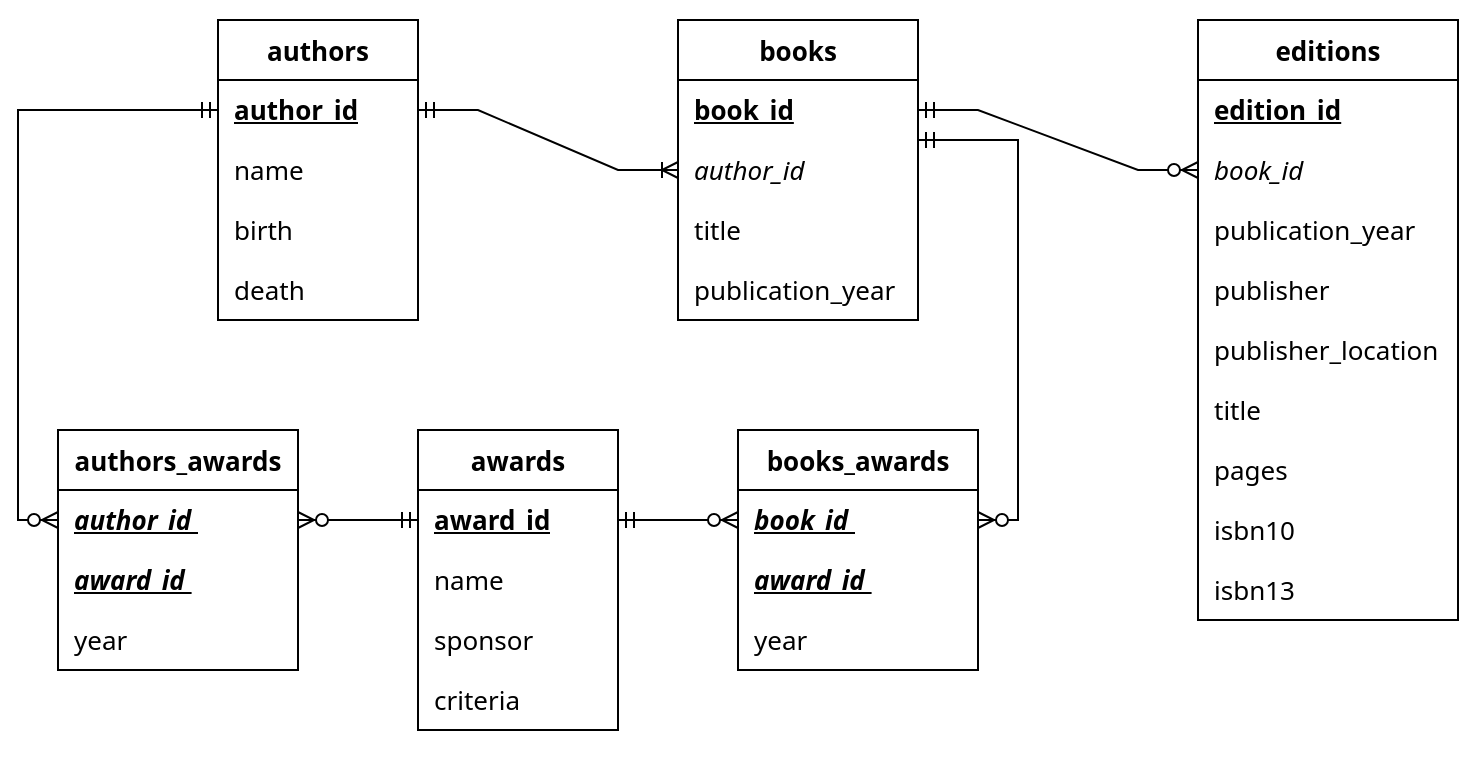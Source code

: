 <mxfile version="20.2.2" type="device"><diagram id="R2lEEEUBdFMjLlhIrx00" name="Page-1"><mxGraphModel dx="1179" dy="636" grid="1" gridSize="10" guides="1" tooltips="1" connect="1" arrows="1" fold="1" page="1" pageScale="1" pageWidth="850" pageHeight="1100" math="0" shadow="0" extFonts="Permanent Marker^https://fonts.googleapis.com/css?family=Permanent+Marker"><root><mxCell id="0"/><mxCell id="1" parent="0"/><mxCell id="s_assCu_Mi-pyKHWBQ4d-5" value="editions" style="shape=table;startSize=30;container=1;collapsible=0;childLayout=tableLayout;fixedRows=1;rowLines=0;fontStyle=1;align=center;pointerEvents=1;fontColor=default;strokeColor=default;fillColor=default;fontFamily=Noto Sans;fontSource=https%3A%2F%2Ffonts.googleapis.com%2Fcss%3Ffamily%3DNoto%2BSans;fontSize=13;" parent="1" vertex="1"><mxGeometry x="640" y="40" width="130" height="300" as="geometry"/></mxCell><mxCell id="s_assCu_Mi-pyKHWBQ4d-6" value="" style="shape=partialRectangle;html=1;whiteSpace=wrap;collapsible=0;dropTarget=0;pointerEvents=1;fillColor=none;top=0;left=0;bottom=0;right=0;points=[[0,0.5],[1,0.5]];portConstraint=eastwest;fontColor=default;strokeColor=default;fontFamily=Noto Sans;fontSource=https%3A%2F%2Ffonts.googleapis.com%2Fcss%3Ffamily%3DNoto%2BSans;fontSize=13;" parent="s_assCu_Mi-pyKHWBQ4d-5" vertex="1"><mxGeometry y="30" width="130" height="30" as="geometry"/></mxCell><mxCell id="s_assCu_Mi-pyKHWBQ4d-7" value="&lt;b style=&quot;font-size: 13px;&quot;&gt;&lt;u style=&quot;font-size: 13px;&quot;&gt;edition_id&lt;/u&gt;&lt;/b&gt;" style="shape=partialRectangle;html=1;whiteSpace=wrap;connectable=0;fillColor=none;top=0;left=0;bottom=0;right=0;align=left;spacingLeft=6;overflow=hidden;pointerEvents=1;fontColor=default;strokeColor=default;fontFamily=Noto Sans;fontSource=https%3A%2F%2Ffonts.googleapis.com%2Fcss%3Ffamily%3DNoto%2BSans;fontSize=13;" parent="s_assCu_Mi-pyKHWBQ4d-6" vertex="1"><mxGeometry width="130" height="30" as="geometry"><mxRectangle width="130" height="30" as="alternateBounds"/></mxGeometry></mxCell><mxCell id="s_assCu_Mi-pyKHWBQ4d-8" value="" style="shape=partialRectangle;html=1;whiteSpace=wrap;collapsible=0;dropTarget=0;pointerEvents=1;fillColor=none;top=0;left=0;bottom=0;right=0;points=[[0,0.5],[1,0.5]];portConstraint=eastwest;fontColor=default;strokeColor=default;fontFamily=Noto Sans;fontSource=https%3A%2F%2Ffonts.googleapis.com%2Fcss%3Ffamily%3DNoto%2BSans;fontSize=13;" parent="s_assCu_Mi-pyKHWBQ4d-5" vertex="1"><mxGeometry y="60" width="130" height="30" as="geometry"/></mxCell><mxCell id="s_assCu_Mi-pyKHWBQ4d-9" value="&lt;i&gt;book_id&amp;nbsp; &amp;nbsp;&lt;/i&gt;" style="shape=partialRectangle;html=1;whiteSpace=wrap;connectable=0;fillColor=none;top=0;left=0;bottom=0;right=0;align=left;spacingLeft=6;overflow=hidden;pointerEvents=1;fontColor=default;strokeColor=default;fontFamily=Noto Sans;fontSource=https%3A%2F%2Ffonts.googleapis.com%2Fcss%3Ffamily%3DNoto%2BSans;fontSize=13;" parent="s_assCu_Mi-pyKHWBQ4d-8" vertex="1"><mxGeometry width="130" height="30" as="geometry"><mxRectangle width="130" height="30" as="alternateBounds"/></mxGeometry></mxCell><mxCell id="s_assCu_Mi-pyKHWBQ4d-10" style="shape=partialRectangle;html=1;whiteSpace=wrap;collapsible=0;dropTarget=0;pointerEvents=1;fillColor=none;top=0;left=0;bottom=0;right=0;points=[[0,0.5],[1,0.5]];portConstraint=eastwest;fontColor=default;strokeColor=default;fontFamily=Noto Sans;fontSource=https%3A%2F%2Ffonts.googleapis.com%2Fcss%3Ffamily%3DNoto%2BSans;fontSize=13;" parent="s_assCu_Mi-pyKHWBQ4d-5" vertex="1"><mxGeometry y="90" width="130" height="30" as="geometry"/></mxCell><mxCell id="s_assCu_Mi-pyKHWBQ4d-11" value="publication_year" style="shape=partialRectangle;html=1;whiteSpace=wrap;connectable=0;fillColor=none;top=0;left=0;bottom=0;right=0;align=left;spacingLeft=6;overflow=hidden;pointerEvents=1;fontColor=default;strokeColor=default;fontFamily=Noto Sans;fontSource=https%3A%2F%2Ffonts.googleapis.com%2Fcss%3Ffamily%3DNoto%2BSans;fontSize=13;" parent="s_assCu_Mi-pyKHWBQ4d-10" vertex="1"><mxGeometry width="130" height="30" as="geometry"><mxRectangle width="130" height="30" as="alternateBounds"/></mxGeometry></mxCell><mxCell id="s_assCu_Mi-pyKHWBQ4d-12" style="shape=partialRectangle;html=1;whiteSpace=wrap;collapsible=0;dropTarget=0;pointerEvents=1;fillColor=none;top=0;left=0;bottom=0;right=0;points=[[0,0.5],[1,0.5]];portConstraint=eastwest;fontColor=default;strokeColor=default;fontFamily=Noto Sans;fontSource=https%3A%2F%2Ffonts.googleapis.com%2Fcss%3Ffamily%3DNoto%2BSans;fontSize=13;" parent="s_assCu_Mi-pyKHWBQ4d-5" vertex="1"><mxGeometry y="120" width="130" height="30" as="geometry"/></mxCell><mxCell id="s_assCu_Mi-pyKHWBQ4d-13" value="publisher" style="shape=partialRectangle;html=1;whiteSpace=wrap;connectable=0;fillColor=none;top=0;left=0;bottom=0;right=0;align=left;spacingLeft=6;overflow=hidden;pointerEvents=1;fontColor=default;strokeColor=default;fontFamily=Noto Sans;fontSource=https%3A%2F%2Ffonts.googleapis.com%2Fcss%3Ffamily%3DNoto%2BSans;fontSize=13;" parent="s_assCu_Mi-pyKHWBQ4d-12" vertex="1"><mxGeometry width="130" height="30" as="geometry"><mxRectangle width="130" height="30" as="alternateBounds"/></mxGeometry></mxCell><mxCell id="s_assCu_Mi-pyKHWBQ4d-14" style="shape=partialRectangle;html=1;whiteSpace=wrap;collapsible=0;dropTarget=0;pointerEvents=1;fillColor=none;top=0;left=0;bottom=0;right=0;points=[[0,0.5],[1,0.5]];portConstraint=eastwest;fontColor=default;strokeColor=default;fontFamily=Noto Sans;fontSource=https%3A%2F%2Ffonts.googleapis.com%2Fcss%3Ffamily%3DNoto%2BSans;fontSize=13;" parent="s_assCu_Mi-pyKHWBQ4d-5" vertex="1"><mxGeometry y="150" width="130" height="30" as="geometry"/></mxCell><mxCell id="s_assCu_Mi-pyKHWBQ4d-15" value="publisher_location" style="shape=partialRectangle;html=1;whiteSpace=wrap;connectable=0;fillColor=none;top=0;left=0;bottom=0;right=0;align=left;spacingLeft=6;overflow=hidden;pointerEvents=1;fontColor=default;strokeColor=default;fontFamily=Noto Sans;fontSource=https%3A%2F%2Ffonts.googleapis.com%2Fcss%3Ffamily%3DNoto%2BSans;fontSize=13;" parent="s_assCu_Mi-pyKHWBQ4d-14" vertex="1"><mxGeometry width="130" height="30" as="geometry"><mxRectangle width="130" height="30" as="alternateBounds"/></mxGeometry></mxCell><mxCell id="s_assCu_Mi-pyKHWBQ4d-29" style="shape=partialRectangle;html=1;whiteSpace=wrap;collapsible=0;dropTarget=0;pointerEvents=1;fillColor=none;top=0;left=0;bottom=0;right=0;points=[[0,0.5],[1,0.5]];portConstraint=eastwest;fontColor=default;strokeColor=default;fontFamily=Noto Sans;fontSource=https%3A%2F%2Ffonts.googleapis.com%2Fcss%3Ffamily%3DNoto%2BSans;fontSize=13;" parent="s_assCu_Mi-pyKHWBQ4d-5" vertex="1"><mxGeometry y="180" width="130" height="30" as="geometry"/></mxCell><mxCell id="s_assCu_Mi-pyKHWBQ4d-30" value="title" style="shape=partialRectangle;html=1;whiteSpace=wrap;connectable=0;fillColor=none;top=0;left=0;bottom=0;right=0;align=left;spacingLeft=6;overflow=hidden;pointerEvents=1;fontColor=default;strokeColor=default;fontFamily=Noto Sans;fontSource=https%3A%2F%2Ffonts.googleapis.com%2Fcss%3Ffamily%3DNoto%2BSans;fontSize=13;" parent="s_assCu_Mi-pyKHWBQ4d-29" vertex="1"><mxGeometry width="130" height="30" as="geometry"><mxRectangle width="130" height="30" as="alternateBounds"/></mxGeometry></mxCell><mxCell id="s_assCu_Mi-pyKHWBQ4d-27" style="shape=partialRectangle;html=1;whiteSpace=wrap;collapsible=0;dropTarget=0;pointerEvents=1;fillColor=none;top=0;left=0;bottom=0;right=0;points=[[0,0.5],[1,0.5]];portConstraint=eastwest;fontColor=default;strokeColor=default;fontFamily=Noto Sans;fontSource=https%3A%2F%2Ffonts.googleapis.com%2Fcss%3Ffamily%3DNoto%2BSans;fontSize=13;" parent="s_assCu_Mi-pyKHWBQ4d-5" vertex="1"><mxGeometry y="210" width="130" height="30" as="geometry"/></mxCell><mxCell id="s_assCu_Mi-pyKHWBQ4d-28" value="pages" style="shape=partialRectangle;html=1;whiteSpace=wrap;connectable=0;fillColor=none;top=0;left=0;bottom=0;right=0;align=left;spacingLeft=6;overflow=hidden;pointerEvents=1;fontColor=default;strokeColor=default;fontFamily=Noto Sans;fontSource=https%3A%2F%2Ffonts.googleapis.com%2Fcss%3Ffamily%3DNoto%2BSans;fontSize=13;" parent="s_assCu_Mi-pyKHWBQ4d-27" vertex="1"><mxGeometry width="130" height="30" as="geometry"><mxRectangle width="130" height="30" as="alternateBounds"/></mxGeometry></mxCell><mxCell id="j5oCch7oMwzN3shO4Bd4-22" style="shape=partialRectangle;html=1;whiteSpace=wrap;collapsible=0;dropTarget=0;pointerEvents=1;fillColor=none;top=0;left=0;bottom=0;right=0;points=[[0,0.5],[1,0.5]];portConstraint=eastwest;fontColor=default;strokeColor=default;fontFamily=Noto Sans;fontSource=https%3A%2F%2Ffonts.googleapis.com%2Fcss%3Ffamily%3DNoto%2BSans;fontSize=13;" parent="s_assCu_Mi-pyKHWBQ4d-5" vertex="1"><mxGeometry y="240" width="130" height="30" as="geometry"/></mxCell><mxCell id="j5oCch7oMwzN3shO4Bd4-23" value="isbn10" style="shape=partialRectangle;html=1;whiteSpace=wrap;connectable=0;fillColor=none;top=0;left=0;bottom=0;right=0;align=left;spacingLeft=6;overflow=hidden;pointerEvents=1;fontColor=default;strokeColor=default;fontFamily=Noto Sans;fontSource=https%3A%2F%2Ffonts.googleapis.com%2Fcss%3Ffamily%3DNoto%2BSans;fontSize=13;" parent="j5oCch7oMwzN3shO4Bd4-22" vertex="1"><mxGeometry width="130" height="30" as="geometry"><mxRectangle width="130" height="30" as="alternateBounds"/></mxGeometry></mxCell><mxCell id="j5oCch7oMwzN3shO4Bd4-20" style="shape=partialRectangle;html=1;whiteSpace=wrap;collapsible=0;dropTarget=0;pointerEvents=1;fillColor=none;top=0;left=0;bottom=0;right=0;points=[[0,0.5],[1,0.5]];portConstraint=eastwest;fontColor=default;strokeColor=default;fontFamily=Noto Sans;fontSource=https%3A%2F%2Ffonts.googleapis.com%2Fcss%3Ffamily%3DNoto%2BSans;fontSize=13;" parent="s_assCu_Mi-pyKHWBQ4d-5" vertex="1"><mxGeometry y="270" width="130" height="30" as="geometry"/></mxCell><mxCell id="j5oCch7oMwzN3shO4Bd4-21" value="isbn13" style="shape=partialRectangle;html=1;whiteSpace=wrap;connectable=0;fillColor=none;top=0;left=0;bottom=0;right=0;align=left;spacingLeft=6;overflow=hidden;pointerEvents=1;fontColor=default;strokeColor=default;fontFamily=Noto Sans;fontSource=https%3A%2F%2Ffonts.googleapis.com%2Fcss%3Ffamily%3DNoto%2BSans;fontSize=13;" parent="j5oCch7oMwzN3shO4Bd4-20" vertex="1"><mxGeometry width="130" height="30" as="geometry"><mxRectangle width="130" height="30" as="alternateBounds"/></mxGeometry></mxCell><mxCell id="s_assCu_Mi-pyKHWBQ4d-25" value="" style="rounded=0;whiteSpace=wrap;html=1;fontFamily=Noto Sans;fontSource=https%3A%2F%2Ffonts.googleapis.com%2Fcss%3Ffamily%3DNoto%2BSans;strokeColor=none;fillColor=none;fontColor=default;fontSize=13;" parent="1" vertex="1"><mxGeometry x="285" y="390" width="30" height="20" as="geometry"/></mxCell><mxCell id="s_assCu_Mi-pyKHWBQ4d-26" value="" style="rounded=0;whiteSpace=wrap;html=1;fontFamily=Noto Sans;fontSource=https%3A%2F%2Ffonts.googleapis.com%2Fcss%3Ffamily%3DNoto%2BSans;strokeColor=none;fillColor=none;fontColor=default;fontSize=13;" parent="1" vertex="1"><mxGeometry x="460" y="30" width="30" height="20" as="geometry"/></mxCell><mxCell id="j5oCch7oMwzN3shO4Bd4-1" value="authors" style="shape=table;startSize=30;container=1;collapsible=0;childLayout=tableLayout;fixedRows=1;rowLines=0;fontStyle=1;align=center;pointerEvents=1;fontColor=default;strokeColor=default;fillColor=default;fontFamily=Noto Sans;fontSource=https%3A%2F%2Ffonts.googleapis.com%2Fcss%3Ffamily%3DNoto%2BSans;fontSize=13;" parent="1" vertex="1"><mxGeometry x="150" y="40" width="100" height="150" as="geometry"/></mxCell><mxCell id="j5oCch7oMwzN3shO4Bd4-2" value="" style="shape=partialRectangle;html=1;whiteSpace=wrap;collapsible=0;dropTarget=0;pointerEvents=1;fillColor=none;top=0;left=0;bottom=0;right=0;points=[[0,0.5],[1,0.5]];portConstraint=eastwest;fontColor=default;strokeColor=default;fontFamily=Noto Sans;fontSource=https%3A%2F%2Ffonts.googleapis.com%2Fcss%3Ffamily%3DNoto%2BSans;fontSize=13;" parent="j5oCch7oMwzN3shO4Bd4-1" vertex="1"><mxGeometry y="30" width="100" height="30" as="geometry"/></mxCell><mxCell id="j5oCch7oMwzN3shO4Bd4-3" value="&lt;b style=&quot;font-size: 13px;&quot;&gt;&lt;u style=&quot;font-size: 13px;&quot;&gt;author_id&lt;/u&gt;&lt;/b&gt;" style="shape=partialRectangle;html=1;whiteSpace=wrap;connectable=0;fillColor=none;top=0;left=0;bottom=0;right=0;align=left;spacingLeft=6;overflow=hidden;pointerEvents=1;fontColor=default;strokeColor=default;fontFamily=Noto Sans;fontSource=https%3A%2F%2Ffonts.googleapis.com%2Fcss%3Ffamily%3DNoto%2BSans;fontSize=13;" parent="j5oCch7oMwzN3shO4Bd4-2" vertex="1"><mxGeometry width="100" height="30" as="geometry"><mxRectangle width="100" height="30" as="alternateBounds"/></mxGeometry></mxCell><mxCell id="j5oCch7oMwzN3shO4Bd4-4" style="shape=partialRectangle;html=1;whiteSpace=wrap;collapsible=0;dropTarget=0;pointerEvents=1;fillColor=none;top=0;left=0;bottom=0;right=0;points=[[0,0.5],[1,0.5]];portConstraint=eastwest;fontColor=default;strokeColor=default;fontFamily=Noto Sans;fontSource=https%3A%2F%2Ffonts.googleapis.com%2Fcss%3Ffamily%3DNoto%2BSans;fontSize=13;" parent="j5oCch7oMwzN3shO4Bd4-1" vertex="1"><mxGeometry y="60" width="100" height="30" as="geometry"/></mxCell><mxCell id="j5oCch7oMwzN3shO4Bd4-5" value="name" style="shape=partialRectangle;html=1;whiteSpace=wrap;connectable=0;fillColor=none;top=0;left=0;bottom=0;right=0;align=left;spacingLeft=6;overflow=hidden;pointerEvents=1;fontColor=default;strokeColor=default;fontFamily=Noto Sans;fontSource=https%3A%2F%2Ffonts.googleapis.com%2Fcss%3Ffamily%3DNoto%2BSans;fontSize=13;" parent="j5oCch7oMwzN3shO4Bd4-4" vertex="1"><mxGeometry width="100" height="30" as="geometry"><mxRectangle width="100" height="30" as="alternateBounds"/></mxGeometry></mxCell><mxCell id="j5oCch7oMwzN3shO4Bd4-6" style="shape=partialRectangle;html=1;whiteSpace=wrap;collapsible=0;dropTarget=0;pointerEvents=1;fillColor=none;top=0;left=0;bottom=0;right=0;points=[[0,0.5],[1,0.5]];portConstraint=eastwest;fontColor=default;strokeColor=default;fontFamily=Noto Sans;fontSource=https%3A%2F%2Ffonts.googleapis.com%2Fcss%3Ffamily%3DNoto%2BSans;fontSize=13;" parent="j5oCch7oMwzN3shO4Bd4-1" vertex="1"><mxGeometry y="90" width="100" height="30" as="geometry"/></mxCell><mxCell id="j5oCch7oMwzN3shO4Bd4-7" value="birth" style="shape=partialRectangle;html=1;whiteSpace=wrap;connectable=0;fillColor=none;top=0;left=0;bottom=0;right=0;align=left;spacingLeft=6;overflow=hidden;pointerEvents=1;fontColor=default;strokeColor=default;fontFamily=Noto Sans;fontSource=https%3A%2F%2Ffonts.googleapis.com%2Fcss%3Ffamily%3DNoto%2BSans;fontSize=13;" parent="j5oCch7oMwzN3shO4Bd4-6" vertex="1"><mxGeometry width="100" height="30" as="geometry"><mxRectangle width="100" height="30" as="alternateBounds"/></mxGeometry></mxCell><mxCell id="j5oCch7oMwzN3shO4Bd4-8" style="shape=partialRectangle;html=1;whiteSpace=wrap;collapsible=0;dropTarget=0;pointerEvents=1;fillColor=none;top=0;left=0;bottom=0;right=0;points=[[0,0.5],[1,0.5]];portConstraint=eastwest;fontColor=default;strokeColor=default;fontFamily=Noto Sans;fontSource=https%3A%2F%2Ffonts.googleapis.com%2Fcss%3Ffamily%3DNoto%2BSans;fontSize=13;" parent="j5oCch7oMwzN3shO4Bd4-1" vertex="1"><mxGeometry y="120" width="100" height="30" as="geometry"/></mxCell><mxCell id="j5oCch7oMwzN3shO4Bd4-9" value="death" style="shape=partialRectangle;html=1;whiteSpace=wrap;connectable=0;fillColor=none;top=0;left=0;bottom=0;right=0;align=left;spacingLeft=6;overflow=hidden;pointerEvents=1;fontColor=default;strokeColor=default;fontFamily=Noto Sans;fontSource=https%3A%2F%2Ffonts.googleapis.com%2Fcss%3Ffamily%3DNoto%2BSans;fontSize=13;" parent="j5oCch7oMwzN3shO4Bd4-8" vertex="1"><mxGeometry width="100" height="30" as="geometry"><mxRectangle width="100" height="30" as="alternateBounds"/></mxGeometry></mxCell><mxCell id="j5oCch7oMwzN3shO4Bd4-10" value="books" style="shape=table;startSize=30;container=1;collapsible=0;childLayout=tableLayout;fixedRows=1;rowLines=0;fontStyle=1;align=center;pointerEvents=1;fontColor=default;strokeColor=default;fillColor=default;fontFamily=Noto Sans;fontSource=https%3A%2F%2Ffonts.googleapis.com%2Fcss%3Ffamily%3DNoto%2BSans;fontSize=13;" parent="1" vertex="1"><mxGeometry x="380" y="40" width="120" height="150" as="geometry"/></mxCell><mxCell id="j5oCch7oMwzN3shO4Bd4-11" value="" style="shape=partialRectangle;html=1;whiteSpace=wrap;collapsible=0;dropTarget=0;pointerEvents=1;fillColor=none;top=0;left=0;bottom=0;right=0;points=[[0,0.5],[1,0.5]];portConstraint=eastwest;fontColor=default;strokeColor=default;fontFamily=Noto Sans;fontSource=https%3A%2F%2Ffonts.googleapis.com%2Fcss%3Ffamily%3DNoto%2BSans;fontSize=13;" parent="j5oCch7oMwzN3shO4Bd4-10" vertex="1"><mxGeometry y="30" width="120" height="30" as="geometry"/></mxCell><mxCell id="j5oCch7oMwzN3shO4Bd4-12" value="&lt;b style=&quot;font-size: 13px;&quot;&gt;&lt;u style=&quot;font-size: 13px;&quot;&gt;book_id&lt;/u&gt;&lt;/b&gt;" style="shape=partialRectangle;html=1;whiteSpace=wrap;connectable=0;fillColor=none;top=0;left=0;bottom=0;right=0;align=left;spacingLeft=6;overflow=hidden;pointerEvents=1;fontColor=default;strokeColor=default;fontFamily=Noto Sans;fontSource=https%3A%2F%2Ffonts.googleapis.com%2Fcss%3Ffamily%3DNoto%2BSans;fontSize=13;" parent="j5oCch7oMwzN3shO4Bd4-11" vertex="1"><mxGeometry width="120" height="30" as="geometry"><mxRectangle width="120" height="30" as="alternateBounds"/></mxGeometry></mxCell><mxCell id="j5oCch7oMwzN3shO4Bd4-13" style="shape=partialRectangle;html=1;whiteSpace=wrap;collapsible=0;dropTarget=0;pointerEvents=1;fillColor=none;top=0;left=0;bottom=0;right=0;points=[[0,0.5],[1,0.5]];portConstraint=eastwest;fontColor=default;strokeColor=default;fontFamily=Noto Sans;fontSource=https%3A%2F%2Ffonts.googleapis.com%2Fcss%3Ffamily%3DNoto%2BSans;fontSize=13;" parent="j5oCch7oMwzN3shO4Bd4-10" vertex="1"><mxGeometry y="60" width="120" height="30" as="geometry"/></mxCell><mxCell id="j5oCch7oMwzN3shO4Bd4-14" value="&lt;i&gt;author_id&amp;nbsp;&amp;nbsp;&lt;/i&gt;" style="shape=partialRectangle;html=1;whiteSpace=wrap;connectable=0;fillColor=none;top=0;left=0;bottom=0;right=0;align=left;spacingLeft=6;overflow=hidden;pointerEvents=1;fontColor=default;strokeColor=default;fontFamily=Noto Sans;fontSource=https%3A%2F%2Ffonts.googleapis.com%2Fcss%3Ffamily%3DNoto%2BSans;fontSize=13;" parent="j5oCch7oMwzN3shO4Bd4-13" vertex="1"><mxGeometry width="120" height="30" as="geometry"><mxRectangle width="120" height="30" as="alternateBounds"/></mxGeometry></mxCell><mxCell id="j5oCch7oMwzN3shO4Bd4-15" style="shape=partialRectangle;html=1;whiteSpace=wrap;collapsible=0;dropTarget=0;pointerEvents=1;fillColor=none;top=0;left=0;bottom=0;right=0;points=[[0,0.5],[1,0.5]];portConstraint=eastwest;fontColor=default;strokeColor=default;fontFamily=Noto Sans;fontSource=https%3A%2F%2Ffonts.googleapis.com%2Fcss%3Ffamily%3DNoto%2BSans;fontSize=13;" parent="j5oCch7oMwzN3shO4Bd4-10" vertex="1"><mxGeometry y="90" width="120" height="30" as="geometry"/></mxCell><mxCell id="j5oCch7oMwzN3shO4Bd4-16" value="title" style="shape=partialRectangle;html=1;whiteSpace=wrap;connectable=0;fillColor=none;top=0;left=0;bottom=0;right=0;align=left;spacingLeft=6;overflow=hidden;pointerEvents=1;fontColor=default;strokeColor=default;fontFamily=Noto Sans;fontSource=https%3A%2F%2Ffonts.googleapis.com%2Fcss%3Ffamily%3DNoto%2BSans;fontSize=13;" parent="j5oCch7oMwzN3shO4Bd4-15" vertex="1"><mxGeometry width="120" height="30" as="geometry"><mxRectangle width="120" height="30" as="alternateBounds"/></mxGeometry></mxCell><mxCell id="j5oCch7oMwzN3shO4Bd4-17" style="shape=partialRectangle;html=1;whiteSpace=wrap;collapsible=0;dropTarget=0;pointerEvents=1;fillColor=none;top=0;left=0;bottom=0;right=0;points=[[0,0.5],[1,0.5]];portConstraint=eastwest;fontColor=default;strokeColor=default;fontFamily=Noto Sans;fontSource=https%3A%2F%2Ffonts.googleapis.com%2Fcss%3Ffamily%3DNoto%2BSans;fontSize=13;" parent="j5oCch7oMwzN3shO4Bd4-10" vertex="1"><mxGeometry y="120" width="120" height="30" as="geometry"/></mxCell><mxCell id="j5oCch7oMwzN3shO4Bd4-18" value="publication_year" style="shape=partialRectangle;html=1;whiteSpace=wrap;connectable=0;fillColor=none;top=0;left=0;bottom=0;right=0;align=left;spacingLeft=6;overflow=hidden;pointerEvents=1;fontColor=default;strokeColor=default;fontFamily=Noto Sans;fontSource=https%3A%2F%2Ffonts.googleapis.com%2Fcss%3Ffamily%3DNoto%2BSans;fontSize=13;" parent="j5oCch7oMwzN3shO4Bd4-17" vertex="1"><mxGeometry width="120" height="30" as="geometry"><mxRectangle width="120" height="30" as="alternateBounds"/></mxGeometry></mxCell><mxCell id="j5oCch7oMwzN3shO4Bd4-19" value="" style="edgeStyle=entityRelationEdgeStyle;fontSize=12;html=1;endArrow=ERoneToMany;startArrow=ERmandOne;rounded=0;exitX=1;exitY=0.5;exitDx=0;exitDy=0;entryX=0;entryY=0.5;entryDx=0;entryDy=0;" parent="1" source="j5oCch7oMwzN3shO4Bd4-2" target="j5oCch7oMwzN3shO4Bd4-13" edge="1"><mxGeometry width="100" height="100" relative="1" as="geometry"><mxPoint x="180" y="320" as="sourcePoint"/><mxPoint x="280" y="220" as="targetPoint"/></mxGeometry></mxCell><mxCell id="j5oCch7oMwzN3shO4Bd4-27" value="" style="edgeStyle=entityRelationEdgeStyle;fontSize=12;html=1;endArrow=ERzeroToMany;startArrow=ERmandOne;rounded=0;exitX=1;exitY=0.5;exitDx=0;exitDy=0;entryX=0;entryY=0.5;entryDx=0;entryDy=0;" parent="1" source="j5oCch7oMwzN3shO4Bd4-11" target="s_assCu_Mi-pyKHWBQ4d-8" edge="1"><mxGeometry width="100" height="100" relative="1" as="geometry"><mxPoint x="490" y="220" as="sourcePoint"/><mxPoint x="590" y="120" as="targetPoint"/></mxGeometry></mxCell><mxCell id="j5oCch7oMwzN3shO4Bd4-28" value="authors_awards" style="shape=table;startSize=30;container=1;collapsible=0;childLayout=tableLayout;fixedRows=1;rowLines=0;fontStyle=1;align=center;pointerEvents=1;fontColor=default;strokeColor=default;fillColor=default;fontFamily=Noto Sans;fontSource=https%3A%2F%2Ffonts.googleapis.com%2Fcss%3Ffamily%3DNoto%2BSans;fontSize=13;" parent="1" vertex="1"><mxGeometry x="70" y="245" width="120" height="120" as="geometry"/></mxCell><mxCell id="j5oCch7oMwzN3shO4Bd4-29" value="" style="shape=partialRectangle;html=1;whiteSpace=wrap;collapsible=0;dropTarget=0;pointerEvents=1;fillColor=none;top=0;left=0;bottom=0;right=0;points=[[0,0.5],[1,0.5]];portConstraint=eastwest;fontColor=default;strokeColor=default;fontFamily=Noto Sans;fontSource=https%3A%2F%2Ffonts.googleapis.com%2Fcss%3Ffamily%3DNoto%2BSans;fontSize=13;" parent="j5oCch7oMwzN3shO4Bd4-28" vertex="1"><mxGeometry y="30" width="120" height="30" as="geometry"/></mxCell><mxCell id="j5oCch7oMwzN3shO4Bd4-30" value="&lt;b style=&quot;font-size: 13px&quot;&gt;&lt;u style=&quot;font-size: 13px&quot;&gt;&lt;i&gt;author_id&amp;nbsp;&lt;/i&gt;&lt;/u&gt;&lt;/b&gt;" style="shape=partialRectangle;html=1;whiteSpace=wrap;connectable=0;fillColor=none;top=0;left=0;bottom=0;right=0;align=left;spacingLeft=6;overflow=hidden;pointerEvents=1;fontColor=default;strokeColor=default;fontFamily=Noto Sans;fontSource=https%3A%2F%2Ffonts.googleapis.com%2Fcss%3Ffamily%3DNoto%2BSans;fontSize=13;" parent="j5oCch7oMwzN3shO4Bd4-29" vertex="1"><mxGeometry width="120" height="30" as="geometry"><mxRectangle width="120" height="30" as="alternateBounds"/></mxGeometry></mxCell><mxCell id="j5oCch7oMwzN3shO4Bd4-31" style="shape=partialRectangle;html=1;whiteSpace=wrap;collapsible=0;dropTarget=0;pointerEvents=1;fillColor=none;top=0;left=0;bottom=0;right=0;points=[[0,0.5],[1,0.5]];portConstraint=eastwest;fontColor=default;strokeColor=default;fontFamily=Noto Sans;fontSource=https%3A%2F%2Ffonts.googleapis.com%2Fcss%3Ffamily%3DNoto%2BSans;fontSize=13;" parent="j5oCch7oMwzN3shO4Bd4-28" vertex="1"><mxGeometry y="60" width="120" height="30" as="geometry"/></mxCell><mxCell id="j5oCch7oMwzN3shO4Bd4-32" value="&lt;b&gt;&lt;i&gt;&lt;u&gt;award_id&amp;nbsp;&lt;/u&gt;&lt;/i&gt;&lt;/b&gt;" style="shape=partialRectangle;html=1;whiteSpace=wrap;connectable=0;fillColor=none;top=0;left=0;bottom=0;right=0;align=left;spacingLeft=6;overflow=hidden;pointerEvents=1;fontColor=default;strokeColor=default;fontFamily=Noto Sans;fontSource=https%3A%2F%2Ffonts.googleapis.com%2Fcss%3Ffamily%3DNoto%2BSans;fontSize=13;" parent="j5oCch7oMwzN3shO4Bd4-31" vertex="1"><mxGeometry width="120" height="30" as="geometry"><mxRectangle width="120" height="30" as="alternateBounds"/></mxGeometry></mxCell><mxCell id="j5oCch7oMwzN3shO4Bd4-33" style="shape=partialRectangle;html=1;whiteSpace=wrap;collapsible=0;dropTarget=0;pointerEvents=1;fillColor=none;top=0;left=0;bottom=0;right=0;points=[[0,0.5],[1,0.5]];portConstraint=eastwest;fontColor=default;strokeColor=default;fontFamily=Noto Sans;fontSource=https%3A%2F%2Ffonts.googleapis.com%2Fcss%3Ffamily%3DNoto%2BSans;fontSize=13;" parent="j5oCch7oMwzN3shO4Bd4-28" vertex="1"><mxGeometry y="90" width="120" height="30" as="geometry"/></mxCell><mxCell id="j5oCch7oMwzN3shO4Bd4-34" value="year" style="shape=partialRectangle;html=1;whiteSpace=wrap;connectable=0;fillColor=none;top=0;left=0;bottom=0;right=0;align=left;spacingLeft=6;overflow=hidden;pointerEvents=1;fontColor=default;strokeColor=default;fontFamily=Noto Sans;fontSource=https%3A%2F%2Ffonts.googleapis.com%2Fcss%3Ffamily%3DNoto%2BSans;fontSize=13;" parent="j5oCch7oMwzN3shO4Bd4-33" vertex="1"><mxGeometry width="120" height="30" as="geometry"><mxRectangle width="120" height="30" as="alternateBounds"/></mxGeometry></mxCell><mxCell id="j5oCch7oMwzN3shO4Bd4-35" value="awards" style="shape=table;startSize=30;container=1;collapsible=0;childLayout=tableLayout;fixedRows=1;rowLines=0;fontStyle=1;align=center;pointerEvents=1;fontColor=default;strokeColor=default;fillColor=default;fontFamily=Noto Sans;fontSource=https%3A%2F%2Ffonts.googleapis.com%2Fcss%3Ffamily%3DNoto%2BSans;fontSize=13;" parent="1" vertex="1"><mxGeometry x="250" y="245" width="100" height="150" as="geometry"/></mxCell><mxCell id="j5oCch7oMwzN3shO4Bd4-36" value="" style="shape=partialRectangle;html=1;whiteSpace=wrap;collapsible=0;dropTarget=0;pointerEvents=1;fillColor=none;top=0;left=0;bottom=0;right=0;points=[[0,0.5],[1,0.5]];portConstraint=eastwest;fontColor=default;strokeColor=default;fontFamily=Noto Sans;fontSource=https%3A%2F%2Ffonts.googleapis.com%2Fcss%3Ffamily%3DNoto%2BSans;fontSize=13;" parent="j5oCch7oMwzN3shO4Bd4-35" vertex="1"><mxGeometry y="30" width="100" height="30" as="geometry"/></mxCell><mxCell id="j5oCch7oMwzN3shO4Bd4-37" value="&lt;b style=&quot;font-size: 13px;&quot;&gt;&lt;u style=&quot;font-size: 13px;&quot;&gt;award_id&lt;/u&gt;&lt;/b&gt;" style="shape=partialRectangle;html=1;whiteSpace=wrap;connectable=0;fillColor=none;top=0;left=0;bottom=0;right=0;align=left;spacingLeft=6;overflow=hidden;pointerEvents=1;fontColor=default;strokeColor=default;fontFamily=Noto Sans;fontSource=https%3A%2F%2Ffonts.googleapis.com%2Fcss%3Ffamily%3DNoto%2BSans;fontSize=13;" parent="j5oCch7oMwzN3shO4Bd4-36" vertex="1"><mxGeometry width="100" height="30" as="geometry"><mxRectangle width="100" height="30" as="alternateBounds"/></mxGeometry></mxCell><mxCell id="j5oCch7oMwzN3shO4Bd4-38" style="shape=partialRectangle;html=1;whiteSpace=wrap;collapsible=0;dropTarget=0;pointerEvents=1;fillColor=none;top=0;left=0;bottom=0;right=0;points=[[0,0.5],[1,0.5]];portConstraint=eastwest;fontColor=default;strokeColor=default;fontFamily=Noto Sans;fontSource=https%3A%2F%2Ffonts.googleapis.com%2Fcss%3Ffamily%3DNoto%2BSans;fontSize=13;" parent="j5oCch7oMwzN3shO4Bd4-35" vertex="1"><mxGeometry y="60" width="100" height="30" as="geometry"/></mxCell><mxCell id="j5oCch7oMwzN3shO4Bd4-39" value="name" style="shape=partialRectangle;html=1;whiteSpace=wrap;connectable=0;fillColor=none;top=0;left=0;bottom=0;right=0;align=left;spacingLeft=6;overflow=hidden;pointerEvents=1;fontColor=default;strokeColor=default;fontFamily=Noto Sans;fontSource=https%3A%2F%2Ffonts.googleapis.com%2Fcss%3Ffamily%3DNoto%2BSans;fontSize=13;" parent="j5oCch7oMwzN3shO4Bd4-38" vertex="1"><mxGeometry width="100" height="30" as="geometry"><mxRectangle width="100" height="30" as="alternateBounds"/></mxGeometry></mxCell><mxCell id="j5oCch7oMwzN3shO4Bd4-40" style="shape=partialRectangle;html=1;whiteSpace=wrap;collapsible=0;dropTarget=0;pointerEvents=1;fillColor=none;top=0;left=0;bottom=0;right=0;points=[[0,0.5],[1,0.5]];portConstraint=eastwest;fontColor=default;strokeColor=default;fontFamily=Noto Sans;fontSource=https%3A%2F%2Ffonts.googleapis.com%2Fcss%3Ffamily%3DNoto%2BSans;fontSize=13;" parent="j5oCch7oMwzN3shO4Bd4-35" vertex="1"><mxGeometry y="90" width="100" height="30" as="geometry"/></mxCell><mxCell id="j5oCch7oMwzN3shO4Bd4-41" value="sponsor" style="shape=partialRectangle;html=1;whiteSpace=wrap;connectable=0;fillColor=none;top=0;left=0;bottom=0;right=0;align=left;spacingLeft=6;overflow=hidden;pointerEvents=1;fontColor=default;strokeColor=default;fontFamily=Noto Sans;fontSource=https%3A%2F%2Ffonts.googleapis.com%2Fcss%3Ffamily%3DNoto%2BSans;fontSize=13;" parent="j5oCch7oMwzN3shO4Bd4-40" vertex="1"><mxGeometry width="100" height="30" as="geometry"><mxRectangle width="100" height="30" as="alternateBounds"/></mxGeometry></mxCell><mxCell id="j5oCch7oMwzN3shO4Bd4-42" style="shape=partialRectangle;html=1;whiteSpace=wrap;collapsible=0;dropTarget=0;pointerEvents=1;fillColor=none;top=0;left=0;bottom=0;right=0;points=[[0,0.5],[1,0.5]];portConstraint=eastwest;fontColor=default;strokeColor=default;fontFamily=Noto Sans;fontSource=https%3A%2F%2Ffonts.googleapis.com%2Fcss%3Ffamily%3DNoto%2BSans;fontSize=13;" parent="j5oCch7oMwzN3shO4Bd4-35" vertex="1"><mxGeometry y="120" width="100" height="30" as="geometry"/></mxCell><mxCell id="j5oCch7oMwzN3shO4Bd4-43" value="criteria" style="shape=partialRectangle;html=1;whiteSpace=wrap;connectable=0;fillColor=none;top=0;left=0;bottom=0;right=0;align=left;spacingLeft=6;overflow=hidden;pointerEvents=1;fontColor=default;strokeColor=default;fontFamily=Noto Sans;fontSource=https%3A%2F%2Ffonts.googleapis.com%2Fcss%3Ffamily%3DNoto%2BSans;fontSize=13;" parent="j5oCch7oMwzN3shO4Bd4-42" vertex="1"><mxGeometry width="100" height="30" as="geometry"><mxRectangle width="100" height="30" as="alternateBounds"/></mxGeometry></mxCell><mxCell id="j5oCch7oMwzN3shO4Bd4-46" value="" style="edgeStyle=elbowEdgeStyle;fontSize=12;html=1;endArrow=ERzeroToMany;startArrow=ERmandOne;rounded=0;entryX=0;entryY=0.5;entryDx=0;entryDy=0;exitX=0;exitY=0.5;exitDx=0;exitDy=0;" parent="1" source="j5oCch7oMwzN3shO4Bd4-2" target="j5oCch7oMwzN3shO4Bd4-29" edge="1"><mxGeometry width="100" height="100" relative="1" as="geometry"><mxPoint x="180" y="101" as="sourcePoint"/><mxPoint x="140" y="220" as="targetPoint"/><Array as="points"><mxPoint x="50" y="220"/></Array></mxGeometry></mxCell><mxCell id="j5oCch7oMwzN3shO4Bd4-48" value="" style="edgeStyle=elbowEdgeStyle;fontSize=12;html=1;endArrow=ERzeroToMany;startArrow=ERmandOne;rounded=0;entryX=1;entryY=0.5;entryDx=0;entryDy=0;exitX=0;exitY=0.5;exitDx=0;exitDy=0;" parent="1" source="j5oCch7oMwzN3shO4Bd4-36" target="j5oCch7oMwzN3shO4Bd4-29" edge="1"><mxGeometry width="100" height="100" relative="1" as="geometry"><mxPoint x="90" y="95" as="sourcePoint"/><mxPoint x="90" y="375" as="targetPoint"/><Array as="points"><mxPoint x="220" y="300"/></Array></mxGeometry></mxCell><mxCell id="j5oCch7oMwzN3shO4Bd4-49" value="books_awards" style="shape=table;startSize=30;container=1;collapsible=0;childLayout=tableLayout;fixedRows=1;rowLines=0;fontStyle=1;align=center;pointerEvents=1;fontColor=default;strokeColor=default;fillColor=default;fontFamily=Noto Sans;fontSource=https%3A%2F%2Ffonts.googleapis.com%2Fcss%3Ffamily%3DNoto%2BSans;fontSize=13;" parent="1" vertex="1"><mxGeometry x="410" y="245" width="120" height="120" as="geometry"/></mxCell><mxCell id="j5oCch7oMwzN3shO4Bd4-50" value="" style="shape=partialRectangle;html=1;whiteSpace=wrap;collapsible=0;dropTarget=0;pointerEvents=1;fillColor=none;top=0;left=0;bottom=0;right=0;points=[[0,0.5],[1,0.5]];portConstraint=eastwest;fontColor=default;strokeColor=default;fontFamily=Noto Sans;fontSource=https%3A%2F%2Ffonts.googleapis.com%2Fcss%3Ffamily%3DNoto%2BSans;fontSize=13;" parent="j5oCch7oMwzN3shO4Bd4-49" vertex="1"><mxGeometry y="30" width="120" height="30" as="geometry"/></mxCell><mxCell id="j5oCch7oMwzN3shO4Bd4-51" value="&lt;b style=&quot;font-size: 13px&quot;&gt;&lt;u style=&quot;font-size: 13px&quot;&gt;&lt;i&gt;book_id&amp;nbsp;&lt;/i&gt;&lt;/u&gt;&lt;/b&gt;" style="shape=partialRectangle;html=1;whiteSpace=wrap;connectable=0;fillColor=none;top=0;left=0;bottom=0;right=0;align=left;spacingLeft=6;overflow=hidden;pointerEvents=1;fontColor=default;strokeColor=default;fontFamily=Noto Sans;fontSource=https%3A%2F%2Ffonts.googleapis.com%2Fcss%3Ffamily%3DNoto%2BSans;fontSize=13;" parent="j5oCch7oMwzN3shO4Bd4-50" vertex="1"><mxGeometry width="120" height="30" as="geometry"><mxRectangle width="120" height="30" as="alternateBounds"/></mxGeometry></mxCell><mxCell id="j5oCch7oMwzN3shO4Bd4-52" style="shape=partialRectangle;html=1;whiteSpace=wrap;collapsible=0;dropTarget=0;pointerEvents=1;fillColor=none;top=0;left=0;bottom=0;right=0;points=[[0,0.5],[1,0.5]];portConstraint=eastwest;fontColor=default;strokeColor=default;fontFamily=Noto Sans;fontSource=https%3A%2F%2Ffonts.googleapis.com%2Fcss%3Ffamily%3DNoto%2BSans;fontSize=13;" parent="j5oCch7oMwzN3shO4Bd4-49" vertex="1"><mxGeometry y="60" width="120" height="30" as="geometry"/></mxCell><mxCell id="j5oCch7oMwzN3shO4Bd4-53" value="&lt;b&gt;&lt;i&gt;&lt;u&gt;award_id&amp;nbsp;&lt;/u&gt;&lt;/i&gt;&lt;/b&gt;" style="shape=partialRectangle;html=1;whiteSpace=wrap;connectable=0;fillColor=none;top=0;left=0;bottom=0;right=0;align=left;spacingLeft=6;overflow=hidden;pointerEvents=1;fontColor=default;strokeColor=default;fontFamily=Noto Sans;fontSource=https%3A%2F%2Ffonts.googleapis.com%2Fcss%3Ffamily%3DNoto%2BSans;fontSize=13;" parent="j5oCch7oMwzN3shO4Bd4-52" vertex="1"><mxGeometry width="120" height="30" as="geometry"><mxRectangle width="120" height="30" as="alternateBounds"/></mxGeometry></mxCell><mxCell id="j5oCch7oMwzN3shO4Bd4-54" style="shape=partialRectangle;html=1;whiteSpace=wrap;collapsible=0;dropTarget=0;pointerEvents=1;fillColor=none;top=0;left=0;bottom=0;right=0;points=[[0,0.5],[1,0.5]];portConstraint=eastwest;fontColor=default;strokeColor=default;fontFamily=Noto Sans;fontSource=https%3A%2F%2Ffonts.googleapis.com%2Fcss%3Ffamily%3DNoto%2BSans;fontSize=13;" parent="j5oCch7oMwzN3shO4Bd4-49" vertex="1"><mxGeometry y="90" width="120" height="30" as="geometry"/></mxCell><mxCell id="j5oCch7oMwzN3shO4Bd4-55" value="year" style="shape=partialRectangle;html=1;whiteSpace=wrap;connectable=0;fillColor=none;top=0;left=0;bottom=0;right=0;align=left;spacingLeft=6;overflow=hidden;pointerEvents=1;fontColor=default;strokeColor=default;fontFamily=Noto Sans;fontSource=https%3A%2F%2Ffonts.googleapis.com%2Fcss%3Ffamily%3DNoto%2BSans;fontSize=13;" parent="j5oCch7oMwzN3shO4Bd4-54" vertex="1"><mxGeometry width="120" height="30" as="geometry"><mxRectangle width="120" height="30" as="alternateBounds"/></mxGeometry></mxCell><mxCell id="j5oCch7oMwzN3shO4Bd4-57" value="" style="edgeStyle=elbowEdgeStyle;fontSize=12;html=1;endArrow=ERzeroToMany;startArrow=ERmandOne;rounded=0;entryX=0;entryY=0.5;entryDx=0;entryDy=0;exitX=1;exitY=0.5;exitDx=0;exitDy=0;" parent="1" source="j5oCch7oMwzN3shO4Bd4-36" target="j5oCch7oMwzN3shO4Bd4-50" edge="1"><mxGeometry width="100" height="100" relative="1" as="geometry"><mxPoint x="350" y="375" as="sourcePoint"/><mxPoint x="410" y="375" as="targetPoint"/><Array as="points"><mxPoint x="380" y="300"/></Array></mxGeometry></mxCell><mxCell id="j5oCch7oMwzN3shO4Bd4-58" value="" style="edgeStyle=elbowEdgeStyle;fontSize=12;html=1;endArrow=ERzeroToMany;startArrow=ERmandOne;rounded=0;entryX=1;entryY=0.5;entryDx=0;entryDy=0;" parent="1" target="j5oCch7oMwzN3shO4Bd4-50" edge="1"><mxGeometry width="100" height="100" relative="1" as="geometry"><mxPoint x="500" y="100" as="sourcePoint"/><mxPoint x="575" y="470" as="targetPoint"/><Array as="points"><mxPoint x="550" y="230"/></Array></mxGeometry></mxCell></root></mxGraphModel></diagram></mxfile>